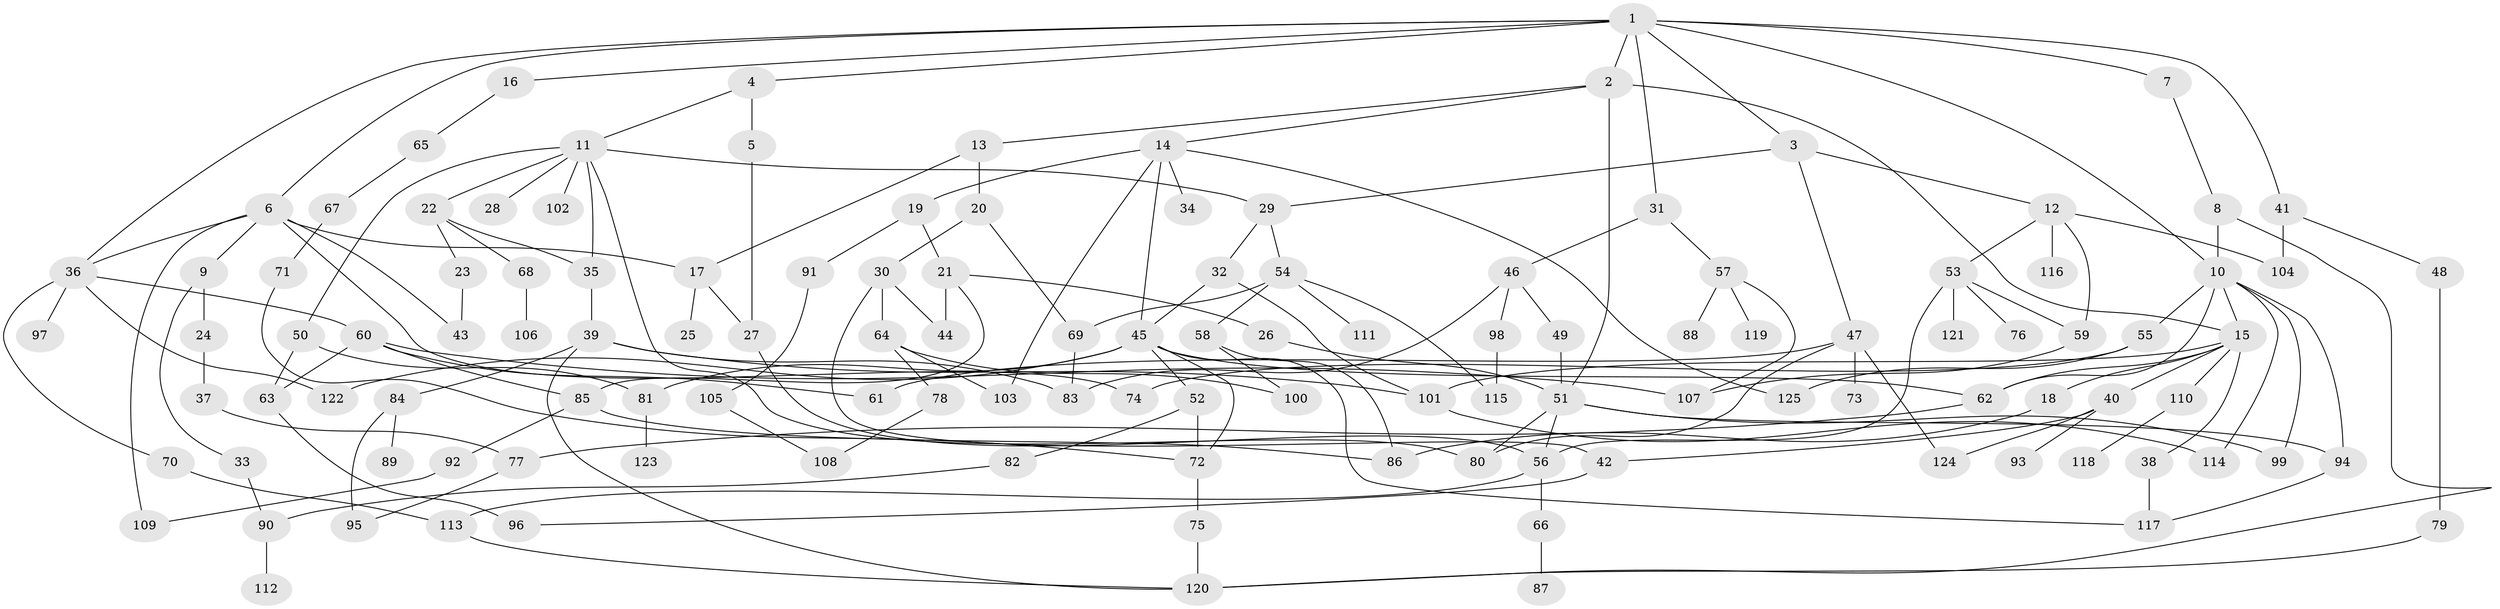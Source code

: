 // Generated by graph-tools (version 1.1) at 2025/01/03/09/25 03:01:05]
// undirected, 125 vertices, 183 edges
graph export_dot {
graph [start="1"]
  node [color=gray90,style=filled];
  1;
  2;
  3;
  4;
  5;
  6;
  7;
  8;
  9;
  10;
  11;
  12;
  13;
  14;
  15;
  16;
  17;
  18;
  19;
  20;
  21;
  22;
  23;
  24;
  25;
  26;
  27;
  28;
  29;
  30;
  31;
  32;
  33;
  34;
  35;
  36;
  37;
  38;
  39;
  40;
  41;
  42;
  43;
  44;
  45;
  46;
  47;
  48;
  49;
  50;
  51;
  52;
  53;
  54;
  55;
  56;
  57;
  58;
  59;
  60;
  61;
  62;
  63;
  64;
  65;
  66;
  67;
  68;
  69;
  70;
  71;
  72;
  73;
  74;
  75;
  76;
  77;
  78;
  79;
  80;
  81;
  82;
  83;
  84;
  85;
  86;
  87;
  88;
  89;
  90;
  91;
  92;
  93;
  94;
  95;
  96;
  97;
  98;
  99;
  100;
  101;
  102;
  103;
  104;
  105;
  106;
  107;
  108;
  109;
  110;
  111;
  112;
  113;
  114;
  115;
  116;
  117;
  118;
  119;
  120;
  121;
  122;
  123;
  124;
  125;
  1 -- 2;
  1 -- 3;
  1 -- 4;
  1 -- 6;
  1 -- 7;
  1 -- 10;
  1 -- 16;
  1 -- 31;
  1 -- 36;
  1 -- 41;
  2 -- 13;
  2 -- 14;
  2 -- 51;
  2 -- 15;
  3 -- 12;
  3 -- 47;
  3 -- 29;
  4 -- 5;
  4 -- 11;
  5 -- 27;
  6 -- 9;
  6 -- 43;
  6 -- 109;
  6 -- 36;
  6 -- 17;
  6 -- 74;
  7 -- 8;
  8 -- 120;
  8 -- 10;
  9 -- 24;
  9 -- 33;
  10 -- 15;
  10 -- 55;
  10 -- 62;
  10 -- 94;
  10 -- 99;
  10 -- 114;
  11 -- 22;
  11 -- 28;
  11 -- 29;
  11 -- 50;
  11 -- 102;
  11 -- 35;
  11 -- 80;
  12 -- 53;
  12 -- 59;
  12 -- 104;
  12 -- 116;
  13 -- 17;
  13 -- 20;
  14 -- 19;
  14 -- 34;
  14 -- 103;
  14 -- 125;
  14 -- 45;
  15 -- 18;
  15 -- 38;
  15 -- 40;
  15 -- 110;
  15 -- 62;
  15 -- 101;
  16 -- 65;
  17 -- 25;
  17 -- 27;
  18 -- 86;
  19 -- 21;
  19 -- 91;
  20 -- 30;
  20 -- 69;
  21 -- 26;
  21 -- 44;
  21 -- 85;
  22 -- 23;
  22 -- 35;
  22 -- 68;
  23 -- 43;
  24 -- 37;
  26 -- 51;
  27 -- 56;
  29 -- 32;
  29 -- 54;
  30 -- 42;
  30 -- 64;
  30 -- 44;
  31 -- 46;
  31 -- 57;
  32 -- 45;
  32 -- 101;
  33 -- 90;
  35 -- 39;
  36 -- 60;
  36 -- 70;
  36 -- 97;
  36 -- 122;
  37 -- 77;
  38 -- 117;
  39 -- 83;
  39 -- 84;
  39 -- 101;
  39 -- 120;
  40 -- 93;
  40 -- 124;
  40 -- 42;
  41 -- 48;
  41 -- 104;
  42 -- 96;
  45 -- 52;
  45 -- 72;
  45 -- 81;
  45 -- 117;
  45 -- 62;
  45 -- 122;
  46 -- 49;
  46 -- 98;
  46 -- 83;
  47 -- 61;
  47 -- 73;
  47 -- 80;
  47 -- 124;
  48 -- 79;
  49 -- 51;
  50 -- 81;
  50 -- 63;
  51 -- 94;
  51 -- 99;
  51 -- 56;
  51 -- 80;
  52 -- 82;
  52 -- 72;
  53 -- 56;
  53 -- 76;
  53 -- 121;
  53 -- 59;
  54 -- 58;
  54 -- 69;
  54 -- 111;
  54 -- 115;
  55 -- 74;
  55 -- 125;
  56 -- 66;
  56 -- 113;
  57 -- 88;
  57 -- 119;
  57 -- 107;
  58 -- 86;
  58 -- 100;
  59 -- 107;
  60 -- 63;
  60 -- 61;
  60 -- 85;
  60 -- 107;
  62 -- 77;
  63 -- 96;
  64 -- 78;
  64 -- 103;
  64 -- 100;
  65 -- 67;
  66 -- 87;
  67 -- 71;
  68 -- 106;
  69 -- 83;
  70 -- 113;
  71 -- 72;
  72 -- 75;
  75 -- 120;
  77 -- 95;
  78 -- 108;
  79 -- 120;
  81 -- 123;
  82 -- 90;
  84 -- 89;
  84 -- 95;
  85 -- 92;
  85 -- 86;
  90 -- 112;
  91 -- 105;
  92 -- 109;
  94 -- 117;
  98 -- 115;
  101 -- 114;
  105 -- 108;
  110 -- 118;
  113 -- 120;
}

